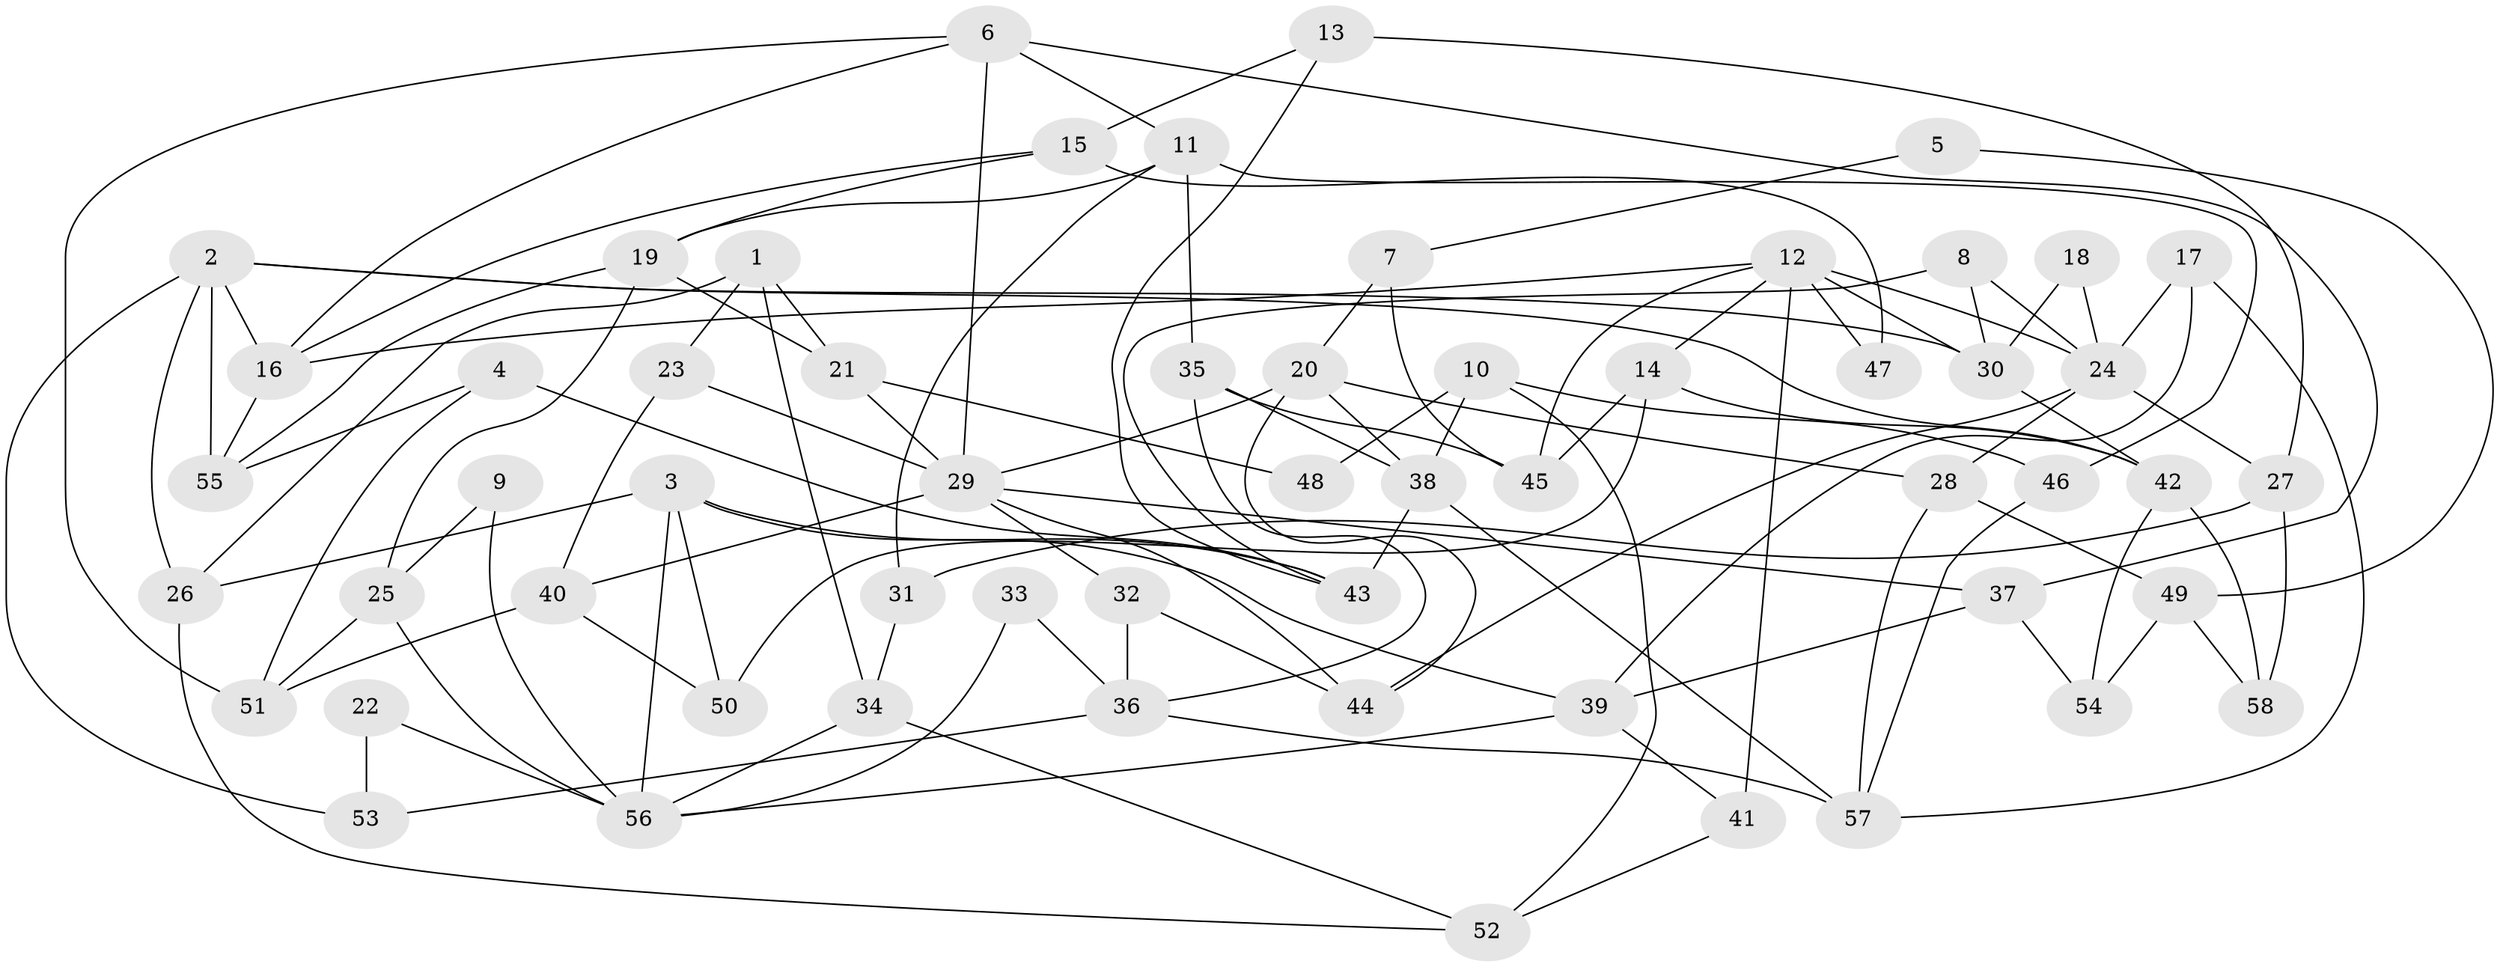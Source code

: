 // Generated by graph-tools (version 1.1) at 2025/02/03/09/25 03:02:09]
// undirected, 58 vertices, 116 edges
graph export_dot {
graph [start="1"]
  node [color=gray90,style=filled];
  1;
  2;
  3;
  4;
  5;
  6;
  7;
  8;
  9;
  10;
  11;
  12;
  13;
  14;
  15;
  16;
  17;
  18;
  19;
  20;
  21;
  22;
  23;
  24;
  25;
  26;
  27;
  28;
  29;
  30;
  31;
  32;
  33;
  34;
  35;
  36;
  37;
  38;
  39;
  40;
  41;
  42;
  43;
  44;
  45;
  46;
  47;
  48;
  49;
  50;
  51;
  52;
  53;
  54;
  55;
  56;
  57;
  58;
  1 -- 23;
  1 -- 21;
  1 -- 26;
  1 -- 34;
  2 -- 30;
  2 -- 16;
  2 -- 26;
  2 -- 42;
  2 -- 53;
  2 -- 55;
  3 -- 26;
  3 -- 56;
  3 -- 39;
  3 -- 43;
  3 -- 50;
  4 -- 55;
  4 -- 51;
  4 -- 43;
  5 -- 7;
  5 -- 49;
  6 -- 16;
  6 -- 37;
  6 -- 11;
  6 -- 29;
  6 -- 51;
  7 -- 45;
  7 -- 20;
  8 -- 43;
  8 -- 24;
  8 -- 30;
  9 -- 25;
  9 -- 56;
  10 -- 52;
  10 -- 46;
  10 -- 38;
  10 -- 48;
  11 -- 35;
  11 -- 19;
  11 -- 31;
  11 -- 46;
  12 -- 45;
  12 -- 30;
  12 -- 14;
  12 -- 16;
  12 -- 24;
  12 -- 41;
  12 -- 47;
  13 -- 43;
  13 -- 27;
  13 -- 15;
  14 -- 42;
  14 -- 45;
  14 -- 50;
  15 -- 19;
  15 -- 16;
  15 -- 47;
  16 -- 55;
  17 -- 39;
  17 -- 24;
  17 -- 57;
  18 -- 30;
  18 -- 24;
  19 -- 55;
  19 -- 21;
  19 -- 25;
  20 -- 38;
  20 -- 29;
  20 -- 28;
  20 -- 44;
  21 -- 29;
  21 -- 48;
  22 -- 53;
  22 -- 56;
  23 -- 29;
  23 -- 40;
  24 -- 28;
  24 -- 27;
  24 -- 44;
  25 -- 51;
  25 -- 56;
  26 -- 52;
  27 -- 31;
  27 -- 58;
  28 -- 57;
  28 -- 49;
  29 -- 44;
  29 -- 32;
  29 -- 37;
  29 -- 40;
  30 -- 42;
  31 -- 34;
  32 -- 44;
  32 -- 36;
  33 -- 36;
  33 -- 56;
  34 -- 56;
  34 -- 52;
  35 -- 38;
  35 -- 36;
  35 -- 45;
  36 -- 57;
  36 -- 53;
  37 -- 39;
  37 -- 54;
  38 -- 43;
  38 -- 57;
  39 -- 41;
  39 -- 56;
  40 -- 50;
  40 -- 51;
  41 -- 52;
  42 -- 58;
  42 -- 54;
  46 -- 57;
  49 -- 54;
  49 -- 58;
}

